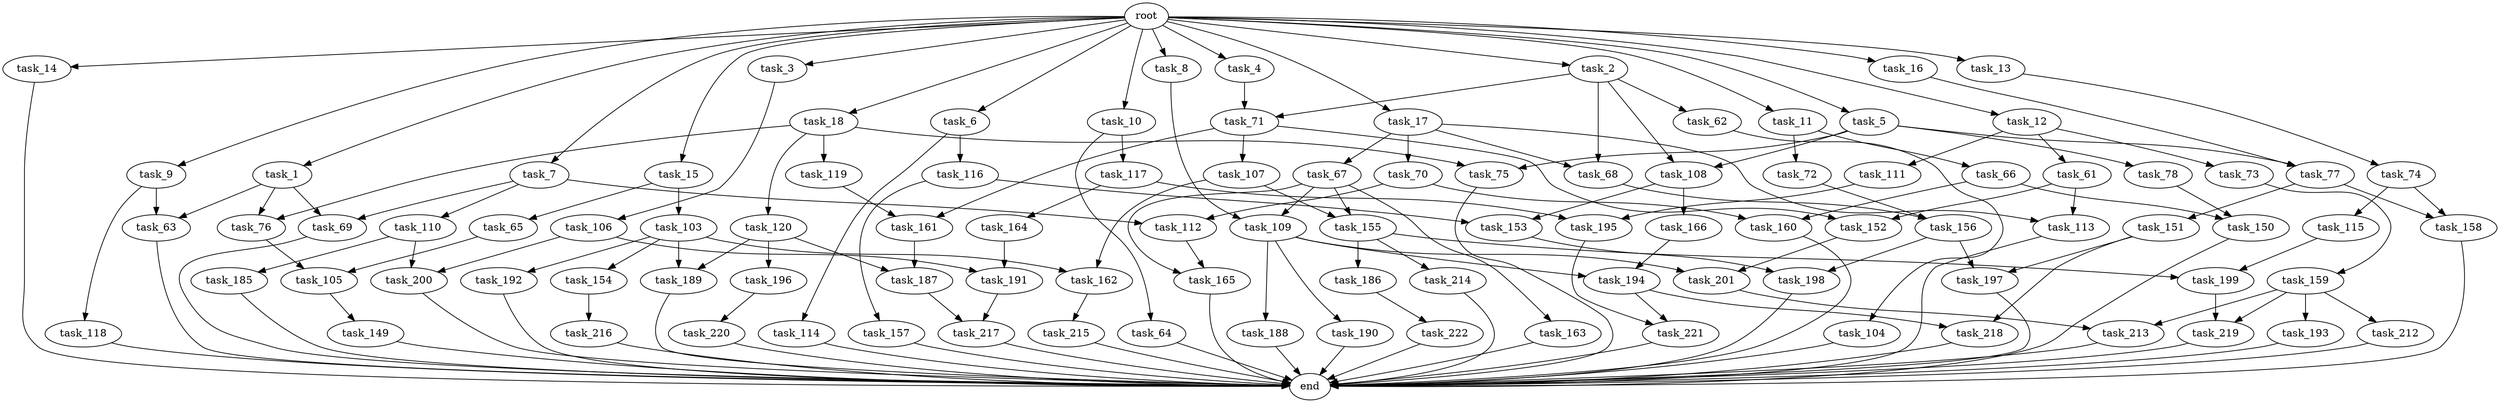 digraph G {
  root [size="0.000000"];
  task_1 [size="10.240000"];
  task_2 [size="10.240000"];
  task_3 [size="10.240000"];
  task_4 [size="10.240000"];
  task_5 [size="10.240000"];
  task_6 [size="10.240000"];
  task_7 [size="10.240000"];
  task_8 [size="10.240000"];
  task_9 [size="10.240000"];
  task_10 [size="10.240000"];
  task_11 [size="10.240000"];
  task_12 [size="10.240000"];
  task_13 [size="10.240000"];
  task_14 [size="10.240000"];
  task_15 [size="10.240000"];
  task_16 [size="10.240000"];
  task_17 [size="10.240000"];
  task_18 [size="10.240000"];
  task_61 [size="3092376453.120000"];
  task_62 [size="5497558138.880000"];
  task_63 [size="7645041786.880000"];
  task_64 [size="6957847019.520000"];
  task_65 [size="8589934592.000000"];
  task_66 [size="343597383.680000"];
  task_67 [size="8589934592.000000"];
  task_68 [size="14087492730.880001"];
  task_69 [size="7645041786.880000"];
  task_70 [size="8589934592.000000"];
  task_71 [size="6270652252.160000"];
  task_72 [size="343597383.680000"];
  task_73 [size="3092376453.120000"];
  task_74 [size="773094113.280000"];
  task_75 [size="6270652252.160000"];
  task_76 [size="6270652252.160000"];
  task_77 [size="12455405158.400000"];
  task_78 [size="5497558138.880000"];
  task_103 [size="8589934592.000000"];
  task_104 [size="2147483648.000000"];
  task_105 [size="1717986918.400000"];
  task_106 [size="2147483648.000000"];
  task_107 [size="8589934592.000000"];
  task_108 [size="10995116277.760000"];
  task_109 [size="8418135900.160000"];
  task_110 [size="2147483648.000000"];
  task_111 [size="3092376453.120000"];
  task_112 [size="2920577761.280000"];
  task_113 [size="12799002542.080000"];
  task_114 [size="6957847019.520000"];
  task_115 [size="8589934592.000000"];
  task_116 [size="6957847019.520000"];
  task_117 [size="6957847019.520000"];
  task_118 [size="2147483648.000000"];
  task_119 [size="773094113.280000"];
  task_120 [size="773094113.280000"];
  task_149 [size="8589934592.000000"];
  task_150 [size="6871947673.600000"];
  task_151 [size="5497558138.880000"];
  task_152 [size="12799002542.080000"];
  task_153 [size="3865470566.400000"];
  task_154 [size="343597383.680000"];
  task_155 [size="5583457484.800000"];
  task_156 [size="1717986918.400000"];
  task_157 [size="773094113.280000"];
  task_158 [size="14087492730.880001"];
  task_159 [size="343597383.680000"];
  task_160 [size="6270652252.160000"];
  task_161 [size="14087492730.880001"];
  task_162 [size="1717986918.400000"];
  task_163 [size="4209067950.080000"];
  task_164 [size="8589934592.000000"];
  task_165 [size="12799002542.080000"];
  task_166 [size="3092376453.120000"];
  task_185 [size="5497558138.880000"];
  task_186 [size="5497558138.880000"];
  task_187 [size="9964324126.719999"];
  task_188 [size="2147483648.000000"];
  task_189 [size="8933531975.680000"];
  task_190 [size="2147483648.000000"];
  task_191 [size="4982162063.360000"];
  task_192 [size="343597383.680000"];
  task_193 [size="343597383.680000"];
  task_194 [size="7645041786.880000"];
  task_195 [size="8933531975.680000"];
  task_196 [size="8589934592.000000"];
  task_197 [size="2491081031.680000"];
  task_198 [size="3521873182.720000"];
  task_199 [size="5841155522.560000"];
  task_200 [size="6270652252.160000"];
  task_201 [size="4294967296.000000"];
  task_212 [size="343597383.680000"];
  task_213 [size="1717986918.400000"];
  task_214 [size="5497558138.880000"];
  task_215 [size="343597383.680000"];
  task_216 [size="2147483648.000000"];
  task_217 [size="687194767.360000"];
  task_218 [size="5841155522.560000"];
  task_219 [size="687194767.360000"];
  task_220 [size="1374389534.720000"];
  task_221 [size="6270652252.160000"];
  task_222 [size="343597383.680000"];
  end [size="0.000000"];

  root -> task_1 [size="1.000000"];
  root -> task_2 [size="1.000000"];
  root -> task_3 [size="1.000000"];
  root -> task_4 [size="1.000000"];
  root -> task_5 [size="1.000000"];
  root -> task_6 [size="1.000000"];
  root -> task_7 [size="1.000000"];
  root -> task_8 [size="1.000000"];
  root -> task_9 [size="1.000000"];
  root -> task_10 [size="1.000000"];
  root -> task_11 [size="1.000000"];
  root -> task_12 [size="1.000000"];
  root -> task_13 [size="1.000000"];
  root -> task_14 [size="1.000000"];
  root -> task_15 [size="1.000000"];
  root -> task_16 [size="1.000000"];
  root -> task_17 [size="1.000000"];
  root -> task_18 [size="1.000000"];
  task_1 -> task_63 [size="536870912.000000"];
  task_1 -> task_69 [size="536870912.000000"];
  task_1 -> task_76 [size="536870912.000000"];
  task_2 -> task_62 [size="536870912.000000"];
  task_2 -> task_68 [size="536870912.000000"];
  task_2 -> task_71 [size="536870912.000000"];
  task_2 -> task_108 [size="536870912.000000"];
  task_3 -> task_106 [size="209715200.000000"];
  task_4 -> task_71 [size="75497472.000000"];
  task_5 -> task_75 [size="536870912.000000"];
  task_5 -> task_77 [size="536870912.000000"];
  task_5 -> task_78 [size="536870912.000000"];
  task_5 -> task_108 [size="536870912.000000"];
  task_6 -> task_114 [size="679477248.000000"];
  task_6 -> task_116 [size="679477248.000000"];
  task_7 -> task_69 [size="209715200.000000"];
  task_7 -> task_110 [size="209715200.000000"];
  task_7 -> task_112 [size="209715200.000000"];
  task_8 -> task_109 [size="411041792.000000"];
  task_9 -> task_63 [size="209715200.000000"];
  task_9 -> task_118 [size="209715200.000000"];
  task_10 -> task_64 [size="679477248.000000"];
  task_10 -> task_117 [size="679477248.000000"];
  task_11 -> task_66 [size="33554432.000000"];
  task_11 -> task_72 [size="33554432.000000"];
  task_12 -> task_61 [size="301989888.000000"];
  task_12 -> task_73 [size="301989888.000000"];
  task_12 -> task_111 [size="301989888.000000"];
  task_13 -> task_74 [size="75497472.000000"];
  task_14 -> end [size="1.000000"];
  task_15 -> task_65 [size="838860800.000000"];
  task_15 -> task_103 [size="838860800.000000"];
  task_16 -> task_77 [size="679477248.000000"];
  task_17 -> task_67 [size="838860800.000000"];
  task_17 -> task_68 [size="838860800.000000"];
  task_17 -> task_70 [size="838860800.000000"];
  task_17 -> task_113 [size="838860800.000000"];
  task_18 -> task_75 [size="75497472.000000"];
  task_18 -> task_76 [size="75497472.000000"];
  task_18 -> task_119 [size="75497472.000000"];
  task_18 -> task_120 [size="75497472.000000"];
  task_61 -> task_113 [size="411041792.000000"];
  task_61 -> task_152 [size="411041792.000000"];
  task_62 -> task_104 [size="209715200.000000"];
  task_63 -> end [size="1.000000"];
  task_64 -> end [size="1.000000"];
  task_65 -> task_105 [size="134217728.000000"];
  task_66 -> task_150 [size="536870912.000000"];
  task_66 -> task_160 [size="536870912.000000"];
  task_67 -> task_109 [size="411041792.000000"];
  task_67 -> task_155 [size="411041792.000000"];
  task_67 -> task_163 [size="411041792.000000"];
  task_67 -> task_165 [size="411041792.000000"];
  task_68 -> task_156 [size="134217728.000000"];
  task_69 -> end [size="1.000000"];
  task_70 -> task_112 [size="75497472.000000"];
  task_70 -> task_160 [size="75497472.000000"];
  task_71 -> task_107 [size="838860800.000000"];
  task_71 -> task_152 [size="838860800.000000"];
  task_71 -> task_161 [size="838860800.000000"];
  task_72 -> task_156 [size="33554432.000000"];
  task_73 -> task_159 [size="33554432.000000"];
  task_74 -> task_115 [size="838860800.000000"];
  task_74 -> task_158 [size="838860800.000000"];
  task_75 -> end [size="1.000000"];
  task_76 -> task_105 [size="33554432.000000"];
  task_77 -> task_151 [size="536870912.000000"];
  task_77 -> task_158 [size="536870912.000000"];
  task_78 -> task_150 [size="134217728.000000"];
  task_103 -> task_154 [size="33554432.000000"];
  task_103 -> task_162 [size="33554432.000000"];
  task_103 -> task_189 [size="33554432.000000"];
  task_103 -> task_192 [size="33554432.000000"];
  task_104 -> end [size="1.000000"];
  task_105 -> task_149 [size="838860800.000000"];
  task_106 -> task_191 [size="75497472.000000"];
  task_106 -> task_200 [size="75497472.000000"];
  task_107 -> task_155 [size="134217728.000000"];
  task_107 -> task_162 [size="134217728.000000"];
  task_108 -> task_153 [size="301989888.000000"];
  task_108 -> task_166 [size="301989888.000000"];
  task_109 -> task_188 [size="209715200.000000"];
  task_109 -> task_190 [size="209715200.000000"];
  task_109 -> task_194 [size="209715200.000000"];
  task_109 -> task_201 [size="209715200.000000"];
  task_110 -> task_185 [size="536870912.000000"];
  task_110 -> task_200 [size="536870912.000000"];
  task_111 -> task_195 [size="33554432.000000"];
  task_112 -> task_165 [size="838860800.000000"];
  task_113 -> end [size="1.000000"];
  task_114 -> end [size="1.000000"];
  task_115 -> task_199 [size="33554432.000000"];
  task_116 -> task_153 [size="75497472.000000"];
  task_116 -> task_157 [size="75497472.000000"];
  task_117 -> task_164 [size="838860800.000000"];
  task_117 -> task_195 [size="838860800.000000"];
  task_118 -> end [size="1.000000"];
  task_119 -> task_161 [size="536870912.000000"];
  task_120 -> task_187 [size="838860800.000000"];
  task_120 -> task_189 [size="838860800.000000"];
  task_120 -> task_196 [size="838860800.000000"];
  task_149 -> end [size="1.000000"];
  task_150 -> end [size="1.000000"];
  task_151 -> task_197 [size="33554432.000000"];
  task_151 -> task_218 [size="33554432.000000"];
  task_152 -> task_201 [size="209715200.000000"];
  task_153 -> task_198 [size="134217728.000000"];
  task_154 -> task_216 [size="209715200.000000"];
  task_155 -> task_186 [size="536870912.000000"];
  task_155 -> task_199 [size="536870912.000000"];
  task_155 -> task_214 [size="536870912.000000"];
  task_156 -> task_197 [size="209715200.000000"];
  task_156 -> task_198 [size="209715200.000000"];
  task_157 -> end [size="1.000000"];
  task_158 -> end [size="1.000000"];
  task_159 -> task_193 [size="33554432.000000"];
  task_159 -> task_212 [size="33554432.000000"];
  task_159 -> task_213 [size="33554432.000000"];
  task_159 -> task_219 [size="33554432.000000"];
  task_160 -> end [size="1.000000"];
  task_161 -> task_187 [size="134217728.000000"];
  task_162 -> task_215 [size="33554432.000000"];
  task_163 -> end [size="1.000000"];
  task_164 -> task_191 [size="411041792.000000"];
  task_165 -> end [size="1.000000"];
  task_166 -> task_194 [size="536870912.000000"];
  task_185 -> end [size="1.000000"];
  task_186 -> task_222 [size="33554432.000000"];
  task_187 -> task_217 [size="33554432.000000"];
  task_188 -> end [size="1.000000"];
  task_189 -> end [size="1.000000"];
  task_190 -> end [size="1.000000"];
  task_191 -> task_217 [size="33554432.000000"];
  task_192 -> end [size="1.000000"];
  task_193 -> end [size="1.000000"];
  task_194 -> task_218 [size="536870912.000000"];
  task_194 -> task_221 [size="536870912.000000"];
  task_195 -> task_221 [size="75497472.000000"];
  task_196 -> task_220 [size="134217728.000000"];
  task_197 -> end [size="1.000000"];
  task_198 -> end [size="1.000000"];
  task_199 -> task_219 [size="33554432.000000"];
  task_200 -> end [size="1.000000"];
  task_201 -> task_213 [size="134217728.000000"];
  task_212 -> end [size="1.000000"];
  task_213 -> end [size="1.000000"];
  task_214 -> end [size="1.000000"];
  task_215 -> end [size="1.000000"];
  task_216 -> end [size="1.000000"];
  task_217 -> end [size="1.000000"];
  task_218 -> end [size="1.000000"];
  task_219 -> end [size="1.000000"];
  task_220 -> end [size="1.000000"];
  task_221 -> end [size="1.000000"];
  task_222 -> end [size="1.000000"];
}
